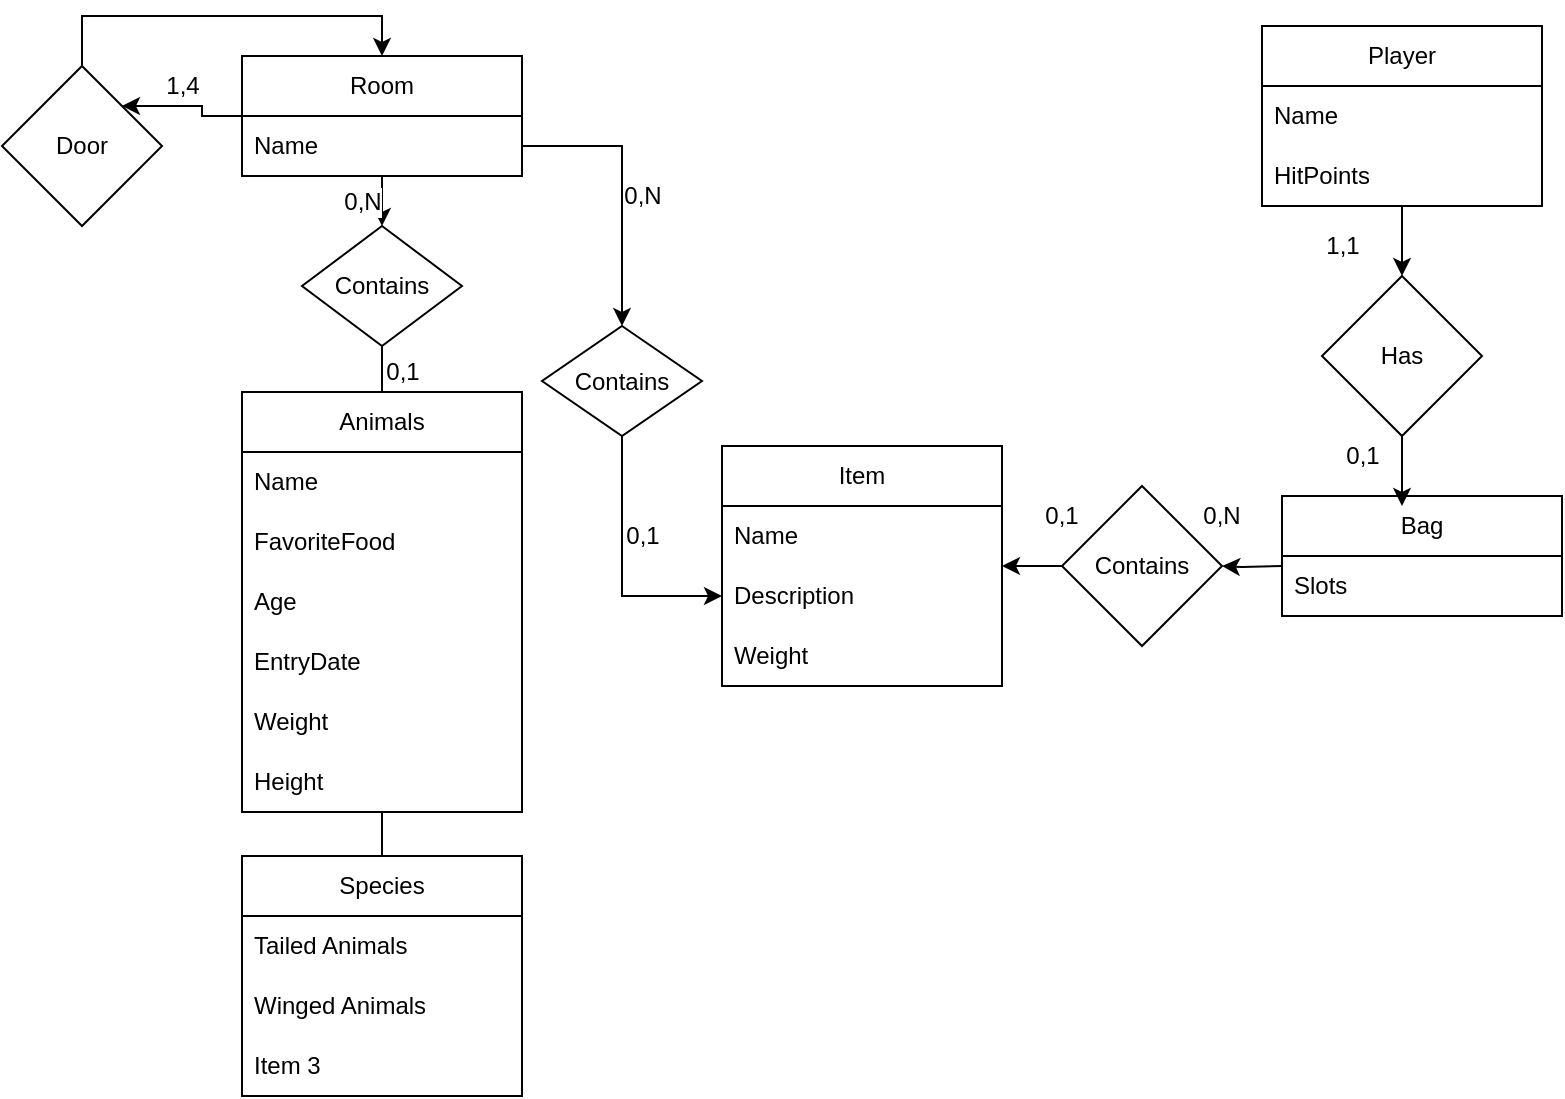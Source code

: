 <mxfile version="24.0.2" type="device">
  <diagram name="Page-1" id="ZedhkWaPzQK5YAR3ZAt7">
    <mxGraphModel dx="1155" dy="654" grid="1" gridSize="10" guides="1" tooltips="1" connect="1" arrows="1" fold="1" page="1" pageScale="1" pageWidth="850" pageHeight="1100" math="0" shadow="0">
      <root>
        <mxCell id="0" />
        <mxCell id="1" parent="0" />
        <mxCell id="ZSQOvw31jF92kkXXcma_-46" value="" style="edgeStyle=orthogonalEdgeStyle;rounded=0;orthogonalLoop=1;jettySize=auto;html=1;fontFamily=Helvetica;fontSize=12;fontColor=default;" parent="1" target="ZSQOvw31jF92kkXXcma_-44" edge="1">
          <mxGeometry relative="1" as="geometry">
            <mxPoint x="640" y="295" as="sourcePoint" />
          </mxGeometry>
        </mxCell>
        <mxCell id="ZSQOvw31jF92kkXXcma_-31" value="Player" style="swimlane;fontStyle=0;childLayout=stackLayout;horizontal=1;startSize=30;horizontalStack=0;resizeParent=1;resizeParentMax=0;resizeLast=0;collapsible=1;marginBottom=0;whiteSpace=wrap;html=1;rounded=0;align=center;verticalAlign=middle;fontFamily=Helvetica;fontSize=12;fontColor=default;fillColor=none;gradientColor=none;" parent="1" vertex="1">
          <mxGeometry x="630" y="25" width="140" height="90" as="geometry" />
        </mxCell>
        <mxCell id="ZSQOvw31jF92kkXXcma_-32" value="Name" style="text;strokeColor=none;fillColor=none;align=left;verticalAlign=middle;spacingLeft=4;spacingRight=4;overflow=hidden;points=[[0,0.5],[1,0.5]];portConstraint=eastwest;rotatable=0;whiteSpace=wrap;html=1;fontFamily=Helvetica;fontSize=12;fontColor=default;" parent="ZSQOvw31jF92kkXXcma_-31" vertex="1">
          <mxGeometry y="30" width="140" height="30" as="geometry" />
        </mxCell>
        <mxCell id="ZSQOvw31jF92kkXXcma_-33" value="HitPoints" style="text;strokeColor=none;fillColor=none;align=left;verticalAlign=middle;spacingLeft=4;spacingRight=4;overflow=hidden;points=[[0,0.5],[1,0.5]];portConstraint=eastwest;rotatable=0;whiteSpace=wrap;html=1;fontFamily=Helvetica;fontSize=12;fontColor=default;" parent="ZSQOvw31jF92kkXXcma_-31" vertex="1">
          <mxGeometry y="60" width="140" height="30" as="geometry" />
        </mxCell>
        <mxCell id="ZSQOvw31jF92kkXXcma_-38" value="1,1" style="text;html=1;align=center;verticalAlign=middle;resizable=0;points=[];autosize=1;strokeColor=none;fillColor=none;fontFamily=Helvetica;fontSize=12;fontColor=default;" parent="1" vertex="1">
          <mxGeometry x="650" y="120" width="40" height="30" as="geometry" />
        </mxCell>
        <mxCell id="ZSQOvw31jF92kkXXcma_-41" value="" style="edgeStyle=orthogonalEdgeStyle;rounded=0;orthogonalLoop=1;jettySize=auto;html=1;fontFamily=Helvetica;fontSize=12;fontColor=default;" parent="1" source="ZSQOvw31jF92kkXXcma_-31" target="ZSQOvw31jF92kkXXcma_-35" edge="1">
          <mxGeometry relative="1" as="geometry">
            <mxPoint x="700" y="80" as="sourcePoint" />
            <mxPoint x="670" y="168" as="targetPoint" />
          </mxGeometry>
        </mxCell>
        <mxCell id="ZSQOvw31jF92kkXXcma_-43" value="" style="edgeStyle=orthogonalEdgeStyle;rounded=0;orthogonalLoop=1;jettySize=auto;html=1;fontFamily=Helvetica;fontSize=12;fontColor=default;" parent="1" source="ZSQOvw31jF92kkXXcma_-35" edge="1">
          <mxGeometry relative="1" as="geometry">
            <mxPoint x="700" y="265" as="targetPoint" />
          </mxGeometry>
        </mxCell>
        <mxCell id="ZSQOvw31jF92kkXXcma_-35" value="Has" style="rhombus;whiteSpace=wrap;html=1;rounded=0;align=center;verticalAlign=middle;fontFamily=Helvetica;fontSize=12;fontColor=default;fillColor=none;gradientColor=none;" parent="1" vertex="1">
          <mxGeometry x="660" y="150" width="80" height="80" as="geometry" />
        </mxCell>
        <mxCell id="ZSQOvw31jF92kkXXcma_-45" value="" style="edgeStyle=orthogonalEdgeStyle;rounded=0;orthogonalLoop=1;jettySize=auto;html=1;fontFamily=Helvetica;fontSize=12;fontColor=default;" parent="1" source="ZSQOvw31jF92kkXXcma_-44" edge="1">
          <mxGeometry relative="1" as="geometry">
            <mxPoint x="500" y="295" as="targetPoint" />
          </mxGeometry>
        </mxCell>
        <mxCell id="ZSQOvw31jF92kkXXcma_-44" value="Contains" style="rhombus;whiteSpace=wrap;html=1;rounded=0;align=center;verticalAlign=middle;fontFamily=Helvetica;fontSize=12;fontColor=default;fillColor=none;gradientColor=none;" parent="1" vertex="1">
          <mxGeometry x="530" y="255" width="80" height="80" as="geometry" />
        </mxCell>
        <mxCell id="ZSQOvw31jF92kkXXcma_-47" value="0,N" style="text;html=1;align=center;verticalAlign=middle;whiteSpace=wrap;rounded=0;fontFamily=Helvetica;fontSize=12;fontColor=default;" parent="1" vertex="1">
          <mxGeometry x="580" y="255" width="60" height="30" as="geometry" />
        </mxCell>
        <mxCell id="ZSQOvw31jF92kkXXcma_-49" value="0,1" style="text;html=1;align=center;verticalAlign=middle;whiteSpace=wrap;rounded=0;fontFamily=Helvetica;fontSize=12;fontColor=default;" parent="1" vertex="1">
          <mxGeometry x="500" y="255" width="60" height="30" as="geometry" />
        </mxCell>
        <mxCell id="ZSQOvw31jF92kkXXcma_-66" style="edgeStyle=orthogonalEdgeStyle;rounded=0;orthogonalLoop=1;jettySize=auto;html=1;exitX=0.5;exitY=1;exitDx=0;exitDy=0;entryX=0;entryY=0.5;entryDx=0;entryDy=0;fontFamily=Helvetica;fontSize=12;fontColor=default;" parent="1" source="ZSQOvw31jF92kkXXcma_-51" target="ZSQOvw31jF92kkXXcma_-58" edge="1">
          <mxGeometry relative="1" as="geometry" />
        </mxCell>
        <mxCell id="ZSQOvw31jF92kkXXcma_-116" value="&lt;div&gt;0,1&lt;/div&gt;" style="edgeLabel;html=1;align=center;verticalAlign=middle;resizable=0;points=[];rounded=0;fontFamily=Helvetica;fontSize=12;fontColor=default;fillColor=none;gradientColor=none;" parent="ZSQOvw31jF92kkXXcma_-66" vertex="1" connectable="0">
          <mxGeometry x="-0.154" y="1" relative="1" as="geometry">
            <mxPoint x="9" y="-5" as="offset" />
          </mxGeometry>
        </mxCell>
        <mxCell id="ZSQOvw31jF92kkXXcma_-51" value="Contains" style="rhombus;whiteSpace=wrap;html=1;rounded=0;align=center;verticalAlign=middle;fontFamily=Helvetica;fontSize=12;fontColor=default;fillColor=none;gradientColor=none;" parent="1" vertex="1">
          <mxGeometry x="270" y="175" width="80" height="55" as="geometry" />
        </mxCell>
        <mxCell id="ZSQOvw31jF92kkXXcma_-56" value="Item" style="swimlane;fontStyle=0;childLayout=stackLayout;horizontal=1;startSize=30;horizontalStack=0;resizeParent=1;resizeParentMax=0;resizeLast=0;collapsible=1;marginBottom=0;whiteSpace=wrap;html=1;rounded=0;align=center;verticalAlign=middle;fontFamily=Helvetica;fontSize=12;fontColor=default;fillColor=none;gradientColor=none;" parent="1" vertex="1">
          <mxGeometry x="360" y="235" width="140" height="120" as="geometry" />
        </mxCell>
        <mxCell id="ZSQOvw31jF92kkXXcma_-57" value="Name" style="text;strokeColor=none;fillColor=none;align=left;verticalAlign=middle;spacingLeft=4;spacingRight=4;overflow=hidden;points=[[0,0.5],[1,0.5]];portConstraint=eastwest;rotatable=0;whiteSpace=wrap;html=1;fontFamily=Helvetica;fontSize=12;fontColor=default;" parent="ZSQOvw31jF92kkXXcma_-56" vertex="1">
          <mxGeometry y="30" width="140" height="30" as="geometry" />
        </mxCell>
        <mxCell id="ZSQOvw31jF92kkXXcma_-58" value="Description" style="text;strokeColor=none;fillColor=none;align=left;verticalAlign=middle;spacingLeft=4;spacingRight=4;overflow=hidden;points=[[0,0.5],[1,0.5]];portConstraint=eastwest;rotatable=0;whiteSpace=wrap;html=1;fontFamily=Helvetica;fontSize=12;fontColor=default;" parent="ZSQOvw31jF92kkXXcma_-56" vertex="1">
          <mxGeometry y="60" width="140" height="30" as="geometry" />
        </mxCell>
        <mxCell id="ZSQOvw31jF92kkXXcma_-59" value="Weight" style="text;strokeColor=none;fillColor=none;align=left;verticalAlign=middle;spacingLeft=4;spacingRight=4;overflow=hidden;points=[[0,0.5],[1,0.5]];portConstraint=eastwest;rotatable=0;whiteSpace=wrap;html=1;fontFamily=Helvetica;fontSize=12;fontColor=default;" parent="ZSQOvw31jF92kkXXcma_-56" vertex="1">
          <mxGeometry y="90" width="140" height="30" as="geometry" />
        </mxCell>
        <mxCell id="ZSQOvw31jF92kkXXcma_-62" value="Bag" style="swimlane;fontStyle=0;childLayout=stackLayout;horizontal=1;startSize=30;horizontalStack=0;resizeParent=1;resizeParentMax=0;resizeLast=0;collapsible=1;marginBottom=0;whiteSpace=wrap;html=1;rounded=0;align=center;verticalAlign=middle;fontFamily=Helvetica;fontSize=12;fontColor=default;fillColor=none;gradientColor=none;" parent="1" vertex="1">
          <mxGeometry x="640" y="260" width="140" height="60" as="geometry" />
        </mxCell>
        <mxCell id="ZSQOvw31jF92kkXXcma_-63" value="Slots" style="text;strokeColor=none;fillColor=none;align=left;verticalAlign=middle;spacingLeft=4;spacingRight=4;overflow=hidden;points=[[0,0.5],[1,0.5]];portConstraint=eastwest;rotatable=0;whiteSpace=wrap;html=1;fontFamily=Helvetica;fontSize=12;fontColor=default;" parent="ZSQOvw31jF92kkXXcma_-62" vertex="1">
          <mxGeometry y="30" width="140" height="30" as="geometry" />
        </mxCell>
        <mxCell id="ZSQOvw31jF92kkXXcma_-79" value="0,N" style="edgeStyle=orthogonalEdgeStyle;rounded=0;orthogonalLoop=1;jettySize=auto;html=1;fontFamily=Helvetica;fontSize=12;fontColor=default;" parent="1" source="ZSQOvw31jF92kkXXcma_-71" target="ZSQOvw31jF92kkXXcma_-78" edge="1">
          <mxGeometry y="10" relative="1" as="geometry">
            <mxPoint as="offset" />
          </mxGeometry>
        </mxCell>
        <mxCell id="jyRte5J3Xe2hsoVWeQT7-9" style="edgeStyle=orthogonalEdgeStyle;rounded=0;orthogonalLoop=1;jettySize=auto;html=1;exitX=0;exitY=0.5;exitDx=0;exitDy=0;entryX=1;entryY=0;entryDx=0;entryDy=0;" edge="1" parent="1" source="ZSQOvw31jF92kkXXcma_-71" target="jyRte5J3Xe2hsoVWeQT7-7">
          <mxGeometry relative="1" as="geometry" />
        </mxCell>
        <mxCell id="ZSQOvw31jF92kkXXcma_-71" value="Room" style="swimlane;fontStyle=0;childLayout=stackLayout;horizontal=1;startSize=30;horizontalStack=0;resizeParent=1;resizeParentMax=0;resizeLast=0;collapsible=1;marginBottom=0;whiteSpace=wrap;html=1;rounded=0;align=center;verticalAlign=middle;fontFamily=Helvetica;fontSize=12;fontColor=default;fillColor=none;gradientColor=none;" parent="1" vertex="1">
          <mxGeometry x="120" y="40" width="140" height="60" as="geometry" />
        </mxCell>
        <mxCell id="ZSQOvw31jF92kkXXcma_-72" value="Name" style="text;strokeColor=none;fillColor=none;align=left;verticalAlign=middle;spacingLeft=4;spacingRight=4;overflow=hidden;points=[[0,0.5],[1,0.5]];portConstraint=eastwest;rotatable=0;whiteSpace=wrap;html=1;fontFamily=Helvetica;fontSize=12;fontColor=default;" parent="ZSQOvw31jF92kkXXcma_-71" vertex="1">
          <mxGeometry y="30" width="140" height="30" as="geometry" />
        </mxCell>
        <mxCell id="ZSQOvw31jF92kkXXcma_-75" style="edgeStyle=orthogonalEdgeStyle;rounded=0;orthogonalLoop=1;jettySize=auto;html=1;exitX=1;exitY=0.5;exitDx=0;exitDy=0;entryX=0.5;entryY=0;entryDx=0;entryDy=0;fontFamily=Helvetica;fontSize=12;fontColor=default;" parent="1" source="ZSQOvw31jF92kkXXcma_-72" target="ZSQOvw31jF92kkXXcma_-51" edge="1">
          <mxGeometry relative="1" as="geometry" />
        </mxCell>
        <mxCell id="ZSQOvw31jF92kkXXcma_-115" value="0,N" style="edgeLabel;html=1;align=center;verticalAlign=middle;resizable=0;points=[];rounded=0;fontFamily=Helvetica;fontSize=12;fontColor=default;fillColor=none;gradientColor=none;" parent="ZSQOvw31jF92kkXXcma_-75" vertex="1" connectable="0">
          <mxGeometry x="0.171" y="3" relative="1" as="geometry">
            <mxPoint x="7" y="-7" as="offset" />
          </mxGeometry>
        </mxCell>
        <mxCell id="ZSQOvw31jF92kkXXcma_-80" value="" style="edgeStyle=orthogonalEdgeStyle;rounded=0;orthogonalLoop=1;jettySize=auto;html=1;fontFamily=Helvetica;fontSize=12;fontColor=default;endArrow=none;endFill=0;entryX=0.5;entryY=0;entryDx=0;entryDy=0;" parent="1" source="ZSQOvw31jF92kkXXcma_-78" edge="1" target="ZSQOvw31jF92kkXXcma_-81">
          <mxGeometry relative="1" as="geometry">
            <mxPoint x="190" y="240" as="targetPoint" />
          </mxGeometry>
        </mxCell>
        <mxCell id="ZSQOvw31jF92kkXXcma_-104" value="0,1" style="edgeLabel;html=1;align=center;verticalAlign=middle;resizable=0;points=[];rounded=0;fontFamily=Helvetica;fontSize=12;fontColor=default;fillColor=none;gradientColor=none;" parent="ZSQOvw31jF92kkXXcma_-80" vertex="1" connectable="0">
          <mxGeometry x="-0.493" y="4" relative="1" as="geometry">
            <mxPoint x="6" y="-2" as="offset" />
          </mxGeometry>
        </mxCell>
        <mxCell id="ZSQOvw31jF92kkXXcma_-78" value="Contains" style="rhombus;whiteSpace=wrap;html=1;rounded=0;align=center;verticalAlign=middle;fontFamily=Helvetica;fontSize=12;fontColor=default;fillColor=none;gradientColor=none;" parent="1" vertex="1">
          <mxGeometry x="150" y="125" width="80" height="60" as="geometry" />
        </mxCell>
        <mxCell id="ZSQOvw31jF92kkXXcma_-81" value="Animals" style="swimlane;fontStyle=0;childLayout=stackLayout;horizontal=1;startSize=30;horizontalStack=0;resizeParent=1;resizeParentMax=0;resizeLast=0;collapsible=1;marginBottom=0;whiteSpace=wrap;html=1;rounded=0;align=center;verticalAlign=middle;fontFamily=Helvetica;fontSize=12;fontColor=default;fillColor=none;gradientColor=none;" parent="1" vertex="1">
          <mxGeometry x="120" y="208" width="140" height="210" as="geometry" />
        </mxCell>
        <mxCell id="ZSQOvw31jF92kkXXcma_-82" value="Name" style="text;strokeColor=none;fillColor=none;align=left;verticalAlign=middle;spacingLeft=4;spacingRight=4;overflow=hidden;points=[[0,0.5],[1,0.5]];portConstraint=eastwest;rotatable=0;whiteSpace=wrap;html=1;fontFamily=Helvetica;fontSize=12;fontColor=default;" parent="ZSQOvw31jF92kkXXcma_-81" vertex="1">
          <mxGeometry y="30" width="140" height="30" as="geometry" />
        </mxCell>
        <mxCell id="ZSQOvw31jF92kkXXcma_-83" value="FavoriteFood" style="text;strokeColor=none;fillColor=none;align=left;verticalAlign=middle;spacingLeft=4;spacingRight=4;overflow=hidden;points=[[0,0.5],[1,0.5]];portConstraint=eastwest;rotatable=0;whiteSpace=wrap;html=1;fontFamily=Helvetica;fontSize=12;fontColor=default;" parent="ZSQOvw31jF92kkXXcma_-81" vertex="1">
          <mxGeometry y="60" width="140" height="30" as="geometry" />
        </mxCell>
        <mxCell id="ZSQOvw31jF92kkXXcma_-84" value="Age" style="text;strokeColor=none;fillColor=none;align=left;verticalAlign=middle;spacingLeft=4;spacingRight=4;overflow=hidden;points=[[0,0.5],[1,0.5]];portConstraint=eastwest;rotatable=0;whiteSpace=wrap;html=1;fontFamily=Helvetica;fontSize=12;fontColor=default;" parent="ZSQOvw31jF92kkXXcma_-81" vertex="1">
          <mxGeometry y="90" width="140" height="30" as="geometry" />
        </mxCell>
        <mxCell id="ZSQOvw31jF92kkXXcma_-85" value="EntryDate" style="text;strokeColor=none;fillColor=none;align=left;verticalAlign=middle;spacingLeft=4;spacingRight=4;overflow=hidden;points=[[0,0.5],[1,0.5]];portConstraint=eastwest;rotatable=0;whiteSpace=wrap;html=1;fontFamily=Helvetica;fontSize=12;fontColor=default;" parent="ZSQOvw31jF92kkXXcma_-81" vertex="1">
          <mxGeometry y="120" width="140" height="30" as="geometry" />
        </mxCell>
        <mxCell id="ZSQOvw31jF92kkXXcma_-86" value="Weight" style="text;strokeColor=none;fillColor=none;align=left;verticalAlign=middle;spacingLeft=4;spacingRight=4;overflow=hidden;points=[[0,0.5],[1,0.5]];portConstraint=eastwest;rotatable=0;whiteSpace=wrap;html=1;fontFamily=Helvetica;fontSize=12;fontColor=default;" parent="ZSQOvw31jF92kkXXcma_-81" vertex="1">
          <mxGeometry y="150" width="140" height="30" as="geometry" />
        </mxCell>
        <mxCell id="ZSQOvw31jF92kkXXcma_-87" value="Height" style="text;strokeColor=none;fillColor=none;align=left;verticalAlign=middle;spacingLeft=4;spacingRight=4;overflow=hidden;points=[[0,0.5],[1,0.5]];portConstraint=eastwest;rotatable=0;whiteSpace=wrap;html=1;fontFamily=Helvetica;fontSize=12;fontColor=default;" parent="ZSQOvw31jF92kkXXcma_-81" vertex="1">
          <mxGeometry y="180" width="140" height="30" as="geometry" />
        </mxCell>
        <mxCell id="jyRte5J3Xe2hsoVWeQT7-6" style="edgeStyle=orthogonalEdgeStyle;rounded=0;orthogonalLoop=1;jettySize=auto;html=1;exitX=0.5;exitY=0;exitDx=0;exitDy=0;endArrow=none;endFill=0;" edge="1" parent="1" source="jyRte5J3Xe2hsoVWeQT7-1" target="ZSQOvw31jF92kkXXcma_-81">
          <mxGeometry relative="1" as="geometry" />
        </mxCell>
        <mxCell id="jyRte5J3Xe2hsoVWeQT7-1" value="Species" style="swimlane;fontStyle=0;childLayout=stackLayout;horizontal=1;startSize=30;horizontalStack=0;resizeParent=1;resizeParentMax=0;resizeLast=0;collapsible=1;marginBottom=0;whiteSpace=wrap;html=1;" vertex="1" parent="1">
          <mxGeometry x="120" y="440" width="140" height="120" as="geometry" />
        </mxCell>
        <mxCell id="jyRte5J3Xe2hsoVWeQT7-2" value="Tailed Animals" style="text;strokeColor=none;fillColor=none;align=left;verticalAlign=middle;spacingLeft=4;spacingRight=4;overflow=hidden;points=[[0,0.5],[1,0.5]];portConstraint=eastwest;rotatable=0;whiteSpace=wrap;html=1;" vertex="1" parent="jyRte5J3Xe2hsoVWeQT7-1">
          <mxGeometry y="30" width="140" height="30" as="geometry" />
        </mxCell>
        <mxCell id="jyRte5J3Xe2hsoVWeQT7-3" value="Winged Animals" style="text;strokeColor=none;fillColor=none;align=left;verticalAlign=middle;spacingLeft=4;spacingRight=4;overflow=hidden;points=[[0,0.5],[1,0.5]];portConstraint=eastwest;rotatable=0;whiteSpace=wrap;html=1;" vertex="1" parent="jyRte5J3Xe2hsoVWeQT7-1">
          <mxGeometry y="60" width="140" height="30" as="geometry" />
        </mxCell>
        <mxCell id="jyRte5J3Xe2hsoVWeQT7-4" value="Item 3" style="text;strokeColor=none;fillColor=none;align=left;verticalAlign=middle;spacingLeft=4;spacingRight=4;overflow=hidden;points=[[0,0.5],[1,0.5]];portConstraint=eastwest;rotatable=0;whiteSpace=wrap;html=1;" vertex="1" parent="jyRte5J3Xe2hsoVWeQT7-1">
          <mxGeometry y="90" width="140" height="30" as="geometry" />
        </mxCell>
        <mxCell id="jyRte5J3Xe2hsoVWeQT7-10" style="edgeStyle=orthogonalEdgeStyle;rounded=0;orthogonalLoop=1;jettySize=auto;html=1;exitX=0.5;exitY=0;exitDx=0;exitDy=0;entryX=0.5;entryY=0;entryDx=0;entryDy=0;" edge="1" parent="1" source="jyRte5J3Xe2hsoVWeQT7-7" target="ZSQOvw31jF92kkXXcma_-71">
          <mxGeometry relative="1" as="geometry" />
        </mxCell>
        <mxCell id="jyRte5J3Xe2hsoVWeQT7-7" value="Door" style="rhombus;whiteSpace=wrap;html=1;" vertex="1" parent="1">
          <mxGeometry y="45" width="80" height="80" as="geometry" />
        </mxCell>
        <mxCell id="jyRte5J3Xe2hsoVWeQT7-11" value="1,4" style="text;html=1;align=center;verticalAlign=middle;resizable=0;points=[];autosize=1;strokeColor=none;fillColor=none;" vertex="1" parent="1">
          <mxGeometry x="70" y="40" width="40" height="30" as="geometry" />
        </mxCell>
        <mxCell id="jyRte5J3Xe2hsoVWeQT7-12" value="0,1" style="text;html=1;align=center;verticalAlign=middle;resizable=0;points=[];autosize=1;strokeColor=none;fillColor=none;" vertex="1" parent="1">
          <mxGeometry x="660" y="225" width="40" height="30" as="geometry" />
        </mxCell>
      </root>
    </mxGraphModel>
  </diagram>
</mxfile>
